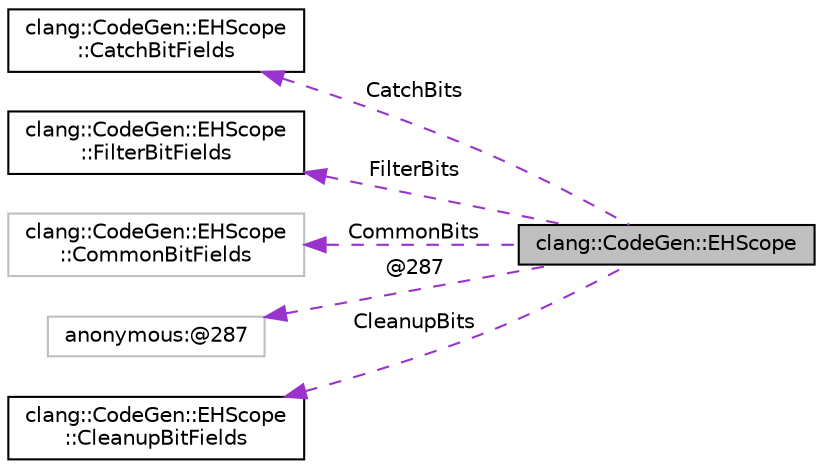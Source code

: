 digraph "clang::CodeGen::EHScope"
{
 // LATEX_PDF_SIZE
  bgcolor="transparent";
  edge [fontname="Helvetica",fontsize="10",labelfontname="Helvetica",labelfontsize="10"];
  node [fontname="Helvetica",fontsize="10",shape=record];
  rankdir="LR";
  Node1 [label="clang::CodeGen::EHScope",height=0.2,width=0.4,color="black", fillcolor="grey75", style="filled", fontcolor="black",tooltip="A protected scope for zero-cost EH handling."];
  Node2 -> Node1 [dir="back",color="darkorchid3",fontsize="10",style="dashed",label=" CatchBits" ,fontname="Helvetica"];
  Node2 [label="clang::CodeGen::EHScope\l::CatchBitFields",height=0.2,width=0.4,color="black",URL="$classclang_1_1CodeGen_1_1EHScope_1_1CatchBitFields.html",tooltip=" "];
  Node3 -> Node1 [dir="back",color="darkorchid3",fontsize="10",style="dashed",label=" FilterBits" ,fontname="Helvetica"];
  Node3 [label="clang::CodeGen::EHScope\l::FilterBitFields",height=0.2,width=0.4,color="black",URL="$classclang_1_1CodeGen_1_1EHScope_1_1FilterBitFields.html",tooltip=" "];
  Node4 -> Node1 [dir="back",color="darkorchid3",fontsize="10",style="dashed",label=" CommonBits" ,fontname="Helvetica"];
  Node4 [label="clang::CodeGen::EHScope\l::CommonBitFields",height=0.2,width=0.4,color="grey75",tooltip=" "];
  Node5 -> Node1 [dir="back",color="darkorchid3",fontsize="10",style="dashed",label=" @287" ,fontname="Helvetica"];
  Node5 [label="anonymous:@287",height=0.2,width=0.4,color="grey75",tooltip=" "];
  Node6 -> Node1 [dir="back",color="darkorchid3",fontsize="10",style="dashed",label=" CleanupBits" ,fontname="Helvetica"];
  Node6 [label="clang::CodeGen::EHScope\l::CleanupBitFields",height=0.2,width=0.4,color="black",URL="$classclang_1_1CodeGen_1_1EHScope_1_1CleanupBitFields.html",tooltip=" "];
}
